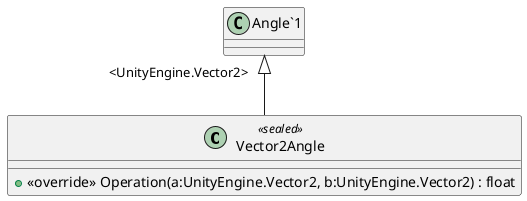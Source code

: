 @startuml
class Vector2Angle <<sealed>> {
    + <<override>> Operation(a:UnityEngine.Vector2, b:UnityEngine.Vector2) : float
}
"Angle`1" "<UnityEngine.Vector2>" <|-- Vector2Angle
@enduml
